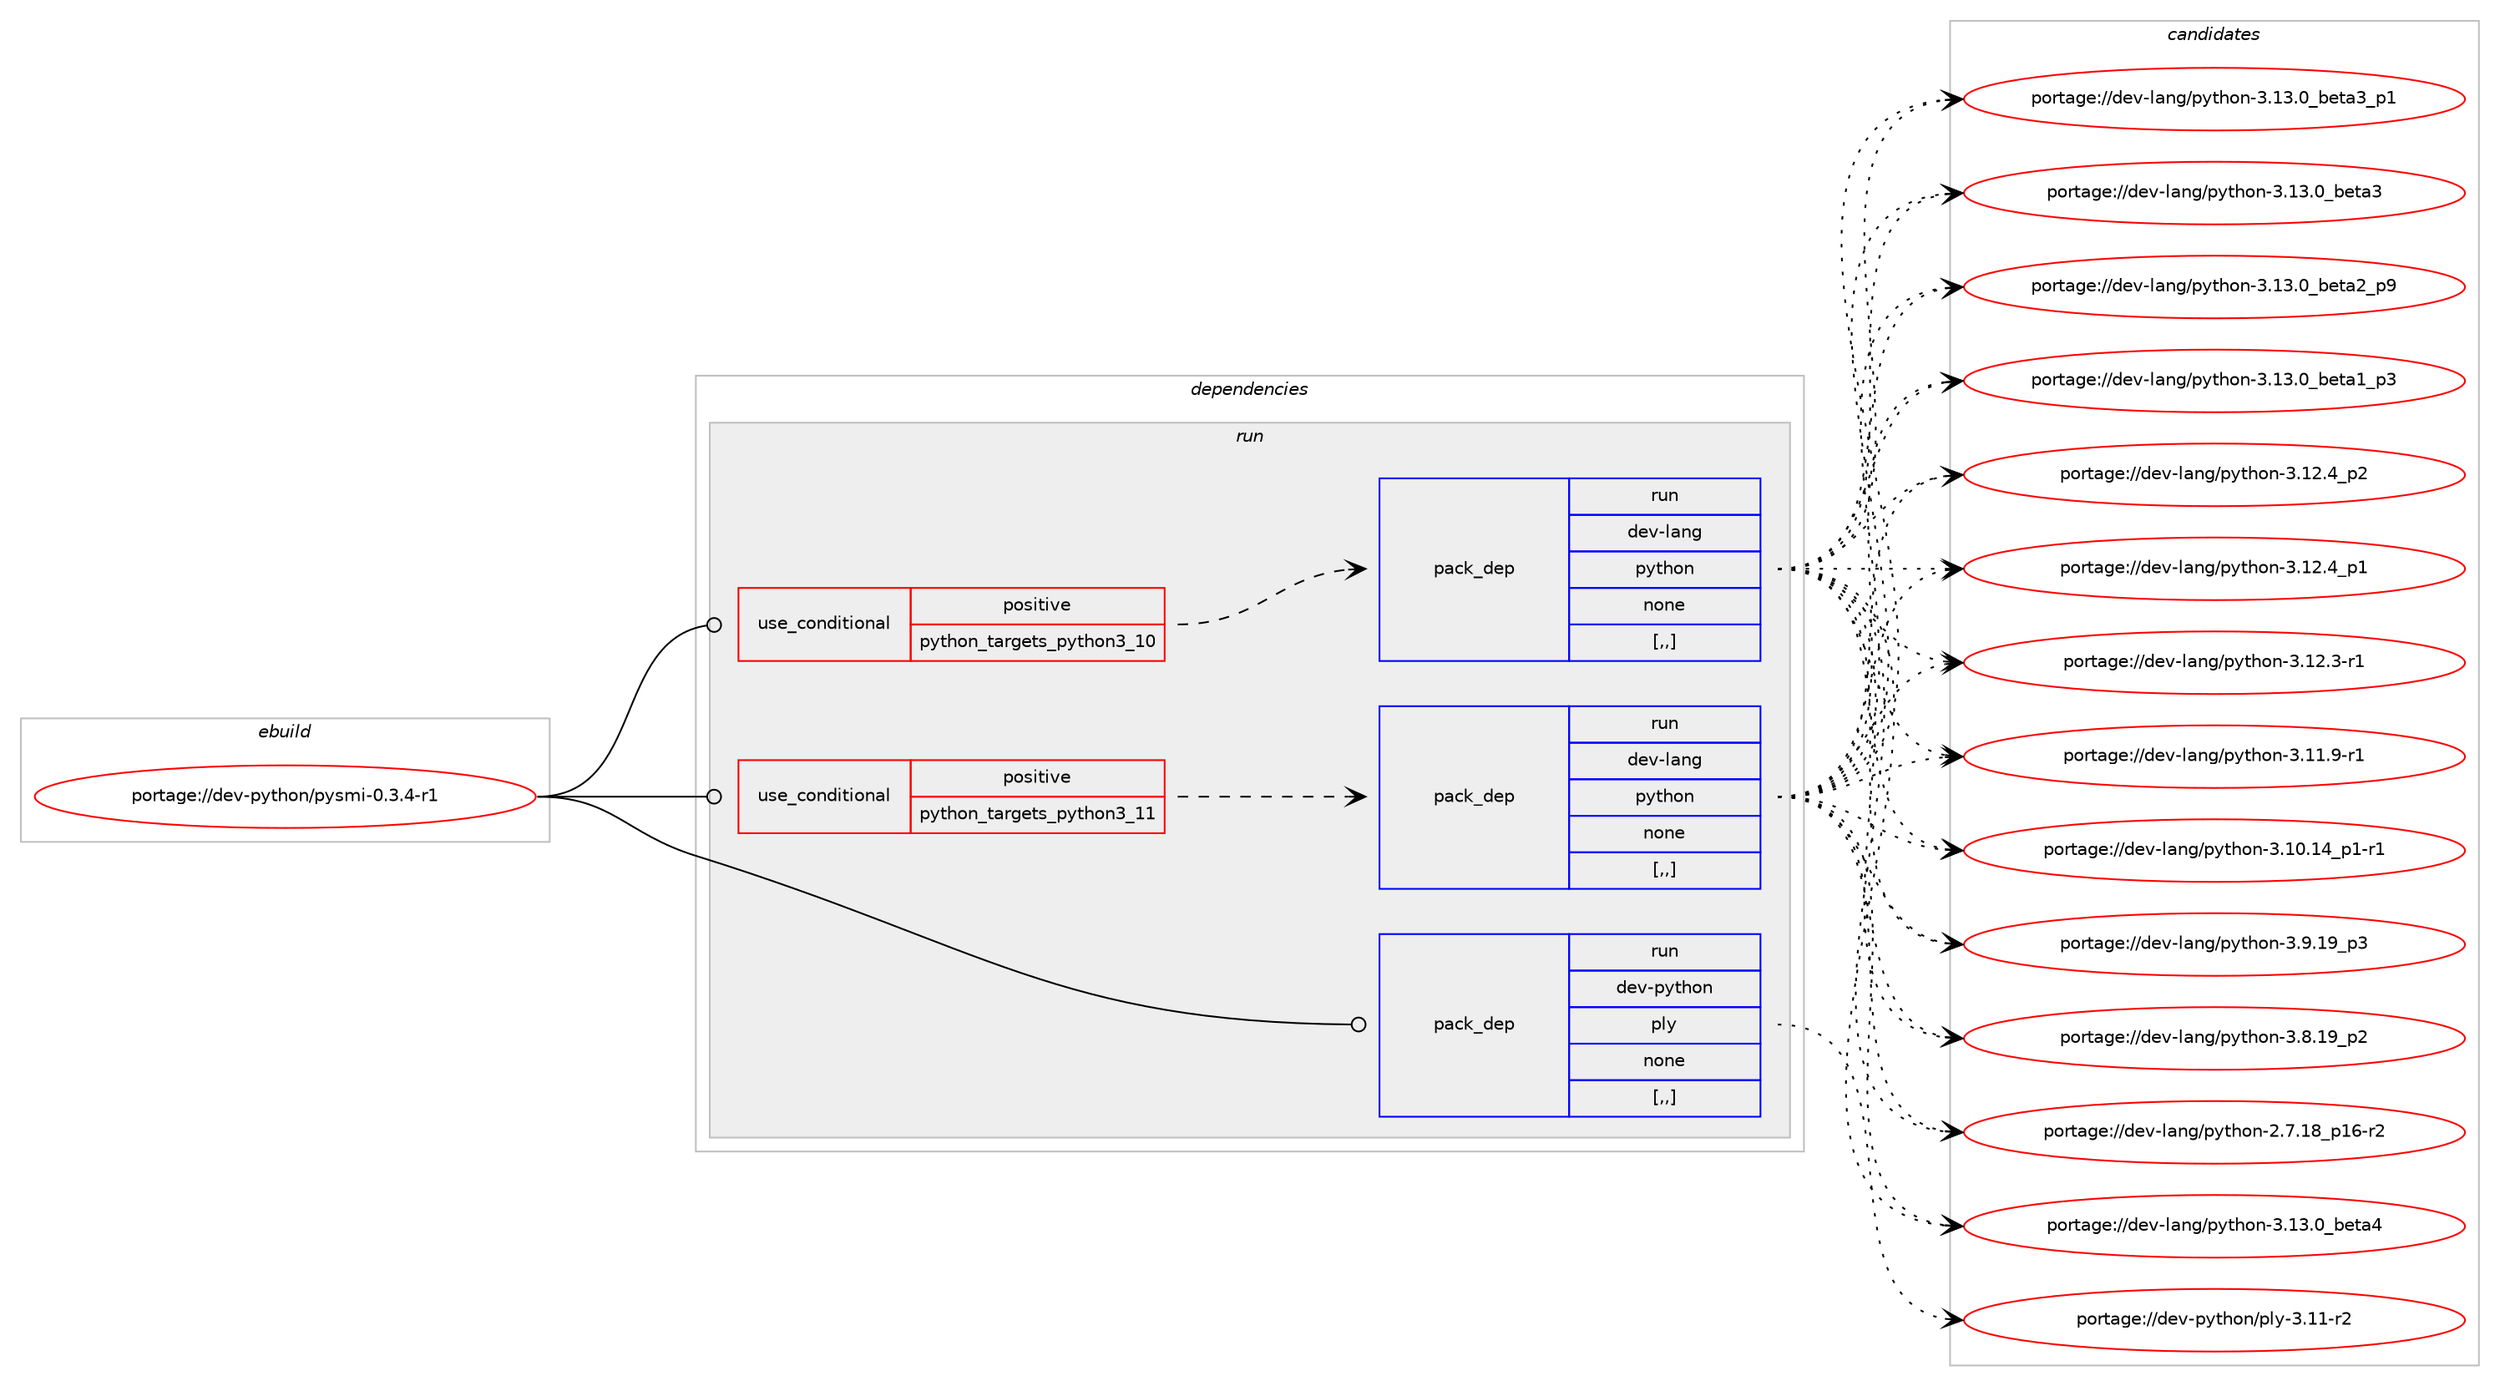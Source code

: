 digraph prolog {

# *************
# Graph options
# *************

newrank=true;
concentrate=true;
compound=true;
graph [rankdir=LR,fontname=Helvetica,fontsize=10,ranksep=1.5];#, ranksep=2.5, nodesep=0.2];
edge  [arrowhead=vee];
node  [fontname=Helvetica,fontsize=10];

# **********
# The ebuild
# **********

subgraph cluster_leftcol {
color=gray;
label=<<i>ebuild</i>>;
id [label="portage://dev-python/pysmi-0.3.4-r1", color=red, width=4, href="../dev-python/pysmi-0.3.4-r1.svg"];
}

# ****************
# The dependencies
# ****************

subgraph cluster_midcol {
color=gray;
label=<<i>dependencies</i>>;
subgraph cluster_compile {
fillcolor="#eeeeee";
style=filled;
label=<<i>compile</i>>;
}
subgraph cluster_compileandrun {
fillcolor="#eeeeee";
style=filled;
label=<<i>compile and run</i>>;
}
subgraph cluster_run {
fillcolor="#eeeeee";
style=filled;
label=<<i>run</i>>;
subgraph cond37754 {
dependency158761 [label=<<TABLE BORDER="0" CELLBORDER="1" CELLSPACING="0" CELLPADDING="4"><TR><TD ROWSPAN="3" CELLPADDING="10">use_conditional</TD></TR><TR><TD>positive</TD></TR><TR><TD>python_targets_python3_10</TD></TR></TABLE>>, shape=none, color=red];
subgraph pack119739 {
dependency158762 [label=<<TABLE BORDER="0" CELLBORDER="1" CELLSPACING="0" CELLPADDING="4" WIDTH="220"><TR><TD ROWSPAN="6" CELLPADDING="30">pack_dep</TD></TR><TR><TD WIDTH="110">run</TD></TR><TR><TD>dev-lang</TD></TR><TR><TD>python</TD></TR><TR><TD>none</TD></TR><TR><TD>[,,]</TD></TR></TABLE>>, shape=none, color=blue];
}
dependency158761:e -> dependency158762:w [weight=20,style="dashed",arrowhead="vee"];
}
id:e -> dependency158761:w [weight=20,style="solid",arrowhead="odot"];
subgraph cond37755 {
dependency158763 [label=<<TABLE BORDER="0" CELLBORDER="1" CELLSPACING="0" CELLPADDING="4"><TR><TD ROWSPAN="3" CELLPADDING="10">use_conditional</TD></TR><TR><TD>positive</TD></TR><TR><TD>python_targets_python3_11</TD></TR></TABLE>>, shape=none, color=red];
subgraph pack119740 {
dependency158764 [label=<<TABLE BORDER="0" CELLBORDER="1" CELLSPACING="0" CELLPADDING="4" WIDTH="220"><TR><TD ROWSPAN="6" CELLPADDING="30">pack_dep</TD></TR><TR><TD WIDTH="110">run</TD></TR><TR><TD>dev-lang</TD></TR><TR><TD>python</TD></TR><TR><TD>none</TD></TR><TR><TD>[,,]</TD></TR></TABLE>>, shape=none, color=blue];
}
dependency158763:e -> dependency158764:w [weight=20,style="dashed",arrowhead="vee"];
}
id:e -> dependency158763:w [weight=20,style="solid",arrowhead="odot"];
subgraph pack119741 {
dependency158765 [label=<<TABLE BORDER="0" CELLBORDER="1" CELLSPACING="0" CELLPADDING="4" WIDTH="220"><TR><TD ROWSPAN="6" CELLPADDING="30">pack_dep</TD></TR><TR><TD WIDTH="110">run</TD></TR><TR><TD>dev-python</TD></TR><TR><TD>ply</TD></TR><TR><TD>none</TD></TR><TR><TD>[,,]</TD></TR></TABLE>>, shape=none, color=blue];
}
id:e -> dependency158765:w [weight=20,style="solid",arrowhead="odot"];
}
}

# **************
# The candidates
# **************

subgraph cluster_choices {
rank=same;
color=gray;
label=<<i>candidates</i>>;

subgraph choice119739 {
color=black;
nodesep=1;
choice1001011184510897110103471121211161041111104551464951464895981011169752 [label="portage://dev-lang/python-3.13.0_beta4", color=red, width=4,href="../dev-lang/python-3.13.0_beta4.svg"];
choice10010111845108971101034711212111610411111045514649514648959810111697519511249 [label="portage://dev-lang/python-3.13.0_beta3_p1", color=red, width=4,href="../dev-lang/python-3.13.0_beta3_p1.svg"];
choice1001011184510897110103471121211161041111104551464951464895981011169751 [label="portage://dev-lang/python-3.13.0_beta3", color=red, width=4,href="../dev-lang/python-3.13.0_beta3.svg"];
choice10010111845108971101034711212111610411111045514649514648959810111697509511257 [label="portage://dev-lang/python-3.13.0_beta2_p9", color=red, width=4,href="../dev-lang/python-3.13.0_beta2_p9.svg"];
choice10010111845108971101034711212111610411111045514649514648959810111697499511251 [label="portage://dev-lang/python-3.13.0_beta1_p3", color=red, width=4,href="../dev-lang/python-3.13.0_beta1_p3.svg"];
choice100101118451089711010347112121116104111110455146495046529511250 [label="portage://dev-lang/python-3.12.4_p2", color=red, width=4,href="../dev-lang/python-3.12.4_p2.svg"];
choice100101118451089711010347112121116104111110455146495046529511249 [label="portage://dev-lang/python-3.12.4_p1", color=red, width=4,href="../dev-lang/python-3.12.4_p1.svg"];
choice100101118451089711010347112121116104111110455146495046514511449 [label="portage://dev-lang/python-3.12.3-r1", color=red, width=4,href="../dev-lang/python-3.12.3-r1.svg"];
choice100101118451089711010347112121116104111110455146494946574511449 [label="portage://dev-lang/python-3.11.9-r1", color=red, width=4,href="../dev-lang/python-3.11.9-r1.svg"];
choice100101118451089711010347112121116104111110455146494846495295112494511449 [label="portage://dev-lang/python-3.10.14_p1-r1", color=red, width=4,href="../dev-lang/python-3.10.14_p1-r1.svg"];
choice100101118451089711010347112121116104111110455146574649579511251 [label="portage://dev-lang/python-3.9.19_p3", color=red, width=4,href="../dev-lang/python-3.9.19_p3.svg"];
choice100101118451089711010347112121116104111110455146564649579511250 [label="portage://dev-lang/python-3.8.19_p2", color=red, width=4,href="../dev-lang/python-3.8.19_p2.svg"];
choice100101118451089711010347112121116104111110455046554649569511249544511450 [label="portage://dev-lang/python-2.7.18_p16-r2", color=red, width=4,href="../dev-lang/python-2.7.18_p16-r2.svg"];
dependency158762:e -> choice1001011184510897110103471121211161041111104551464951464895981011169752:w [style=dotted,weight="100"];
dependency158762:e -> choice10010111845108971101034711212111610411111045514649514648959810111697519511249:w [style=dotted,weight="100"];
dependency158762:e -> choice1001011184510897110103471121211161041111104551464951464895981011169751:w [style=dotted,weight="100"];
dependency158762:e -> choice10010111845108971101034711212111610411111045514649514648959810111697509511257:w [style=dotted,weight="100"];
dependency158762:e -> choice10010111845108971101034711212111610411111045514649514648959810111697499511251:w [style=dotted,weight="100"];
dependency158762:e -> choice100101118451089711010347112121116104111110455146495046529511250:w [style=dotted,weight="100"];
dependency158762:e -> choice100101118451089711010347112121116104111110455146495046529511249:w [style=dotted,weight="100"];
dependency158762:e -> choice100101118451089711010347112121116104111110455146495046514511449:w [style=dotted,weight="100"];
dependency158762:e -> choice100101118451089711010347112121116104111110455146494946574511449:w [style=dotted,weight="100"];
dependency158762:e -> choice100101118451089711010347112121116104111110455146494846495295112494511449:w [style=dotted,weight="100"];
dependency158762:e -> choice100101118451089711010347112121116104111110455146574649579511251:w [style=dotted,weight="100"];
dependency158762:e -> choice100101118451089711010347112121116104111110455146564649579511250:w [style=dotted,weight="100"];
dependency158762:e -> choice100101118451089711010347112121116104111110455046554649569511249544511450:w [style=dotted,weight="100"];
}
subgraph choice119740 {
color=black;
nodesep=1;
choice1001011184510897110103471121211161041111104551464951464895981011169752 [label="portage://dev-lang/python-3.13.0_beta4", color=red, width=4,href="../dev-lang/python-3.13.0_beta4.svg"];
choice10010111845108971101034711212111610411111045514649514648959810111697519511249 [label="portage://dev-lang/python-3.13.0_beta3_p1", color=red, width=4,href="../dev-lang/python-3.13.0_beta3_p1.svg"];
choice1001011184510897110103471121211161041111104551464951464895981011169751 [label="portage://dev-lang/python-3.13.0_beta3", color=red, width=4,href="../dev-lang/python-3.13.0_beta3.svg"];
choice10010111845108971101034711212111610411111045514649514648959810111697509511257 [label="portage://dev-lang/python-3.13.0_beta2_p9", color=red, width=4,href="../dev-lang/python-3.13.0_beta2_p9.svg"];
choice10010111845108971101034711212111610411111045514649514648959810111697499511251 [label="portage://dev-lang/python-3.13.0_beta1_p3", color=red, width=4,href="../dev-lang/python-3.13.0_beta1_p3.svg"];
choice100101118451089711010347112121116104111110455146495046529511250 [label="portage://dev-lang/python-3.12.4_p2", color=red, width=4,href="../dev-lang/python-3.12.4_p2.svg"];
choice100101118451089711010347112121116104111110455146495046529511249 [label="portage://dev-lang/python-3.12.4_p1", color=red, width=4,href="../dev-lang/python-3.12.4_p1.svg"];
choice100101118451089711010347112121116104111110455146495046514511449 [label="portage://dev-lang/python-3.12.3-r1", color=red, width=4,href="../dev-lang/python-3.12.3-r1.svg"];
choice100101118451089711010347112121116104111110455146494946574511449 [label="portage://dev-lang/python-3.11.9-r1", color=red, width=4,href="../dev-lang/python-3.11.9-r1.svg"];
choice100101118451089711010347112121116104111110455146494846495295112494511449 [label="portage://dev-lang/python-3.10.14_p1-r1", color=red, width=4,href="../dev-lang/python-3.10.14_p1-r1.svg"];
choice100101118451089711010347112121116104111110455146574649579511251 [label="portage://dev-lang/python-3.9.19_p3", color=red, width=4,href="../dev-lang/python-3.9.19_p3.svg"];
choice100101118451089711010347112121116104111110455146564649579511250 [label="portage://dev-lang/python-3.8.19_p2", color=red, width=4,href="../dev-lang/python-3.8.19_p2.svg"];
choice100101118451089711010347112121116104111110455046554649569511249544511450 [label="portage://dev-lang/python-2.7.18_p16-r2", color=red, width=4,href="../dev-lang/python-2.7.18_p16-r2.svg"];
dependency158764:e -> choice1001011184510897110103471121211161041111104551464951464895981011169752:w [style=dotted,weight="100"];
dependency158764:e -> choice10010111845108971101034711212111610411111045514649514648959810111697519511249:w [style=dotted,weight="100"];
dependency158764:e -> choice1001011184510897110103471121211161041111104551464951464895981011169751:w [style=dotted,weight="100"];
dependency158764:e -> choice10010111845108971101034711212111610411111045514649514648959810111697509511257:w [style=dotted,weight="100"];
dependency158764:e -> choice10010111845108971101034711212111610411111045514649514648959810111697499511251:w [style=dotted,weight="100"];
dependency158764:e -> choice100101118451089711010347112121116104111110455146495046529511250:w [style=dotted,weight="100"];
dependency158764:e -> choice100101118451089711010347112121116104111110455146495046529511249:w [style=dotted,weight="100"];
dependency158764:e -> choice100101118451089711010347112121116104111110455146495046514511449:w [style=dotted,weight="100"];
dependency158764:e -> choice100101118451089711010347112121116104111110455146494946574511449:w [style=dotted,weight="100"];
dependency158764:e -> choice100101118451089711010347112121116104111110455146494846495295112494511449:w [style=dotted,weight="100"];
dependency158764:e -> choice100101118451089711010347112121116104111110455146574649579511251:w [style=dotted,weight="100"];
dependency158764:e -> choice100101118451089711010347112121116104111110455146564649579511250:w [style=dotted,weight="100"];
dependency158764:e -> choice100101118451089711010347112121116104111110455046554649569511249544511450:w [style=dotted,weight="100"];
}
subgraph choice119741 {
color=black;
nodesep=1;
choice100101118451121211161041111104711210812145514649494511450 [label="portage://dev-python/ply-3.11-r2", color=red, width=4,href="../dev-python/ply-3.11-r2.svg"];
dependency158765:e -> choice100101118451121211161041111104711210812145514649494511450:w [style=dotted,weight="100"];
}
}

}
